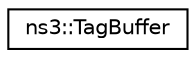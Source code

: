 digraph "Graphical Class Hierarchy"
{
 // LATEX_PDF_SIZE
  edge [fontname="Helvetica",fontsize="10",labelfontname="Helvetica",labelfontsize="10"];
  node [fontname="Helvetica",fontsize="10",shape=record];
  rankdir="LR";
  Node0 [label="ns3::TagBuffer",height=0.2,width=0.4,color="black", fillcolor="white", style="filled",URL="$classns3_1_1_tag_buffer.html",tooltip="read and write tag data"];
}
